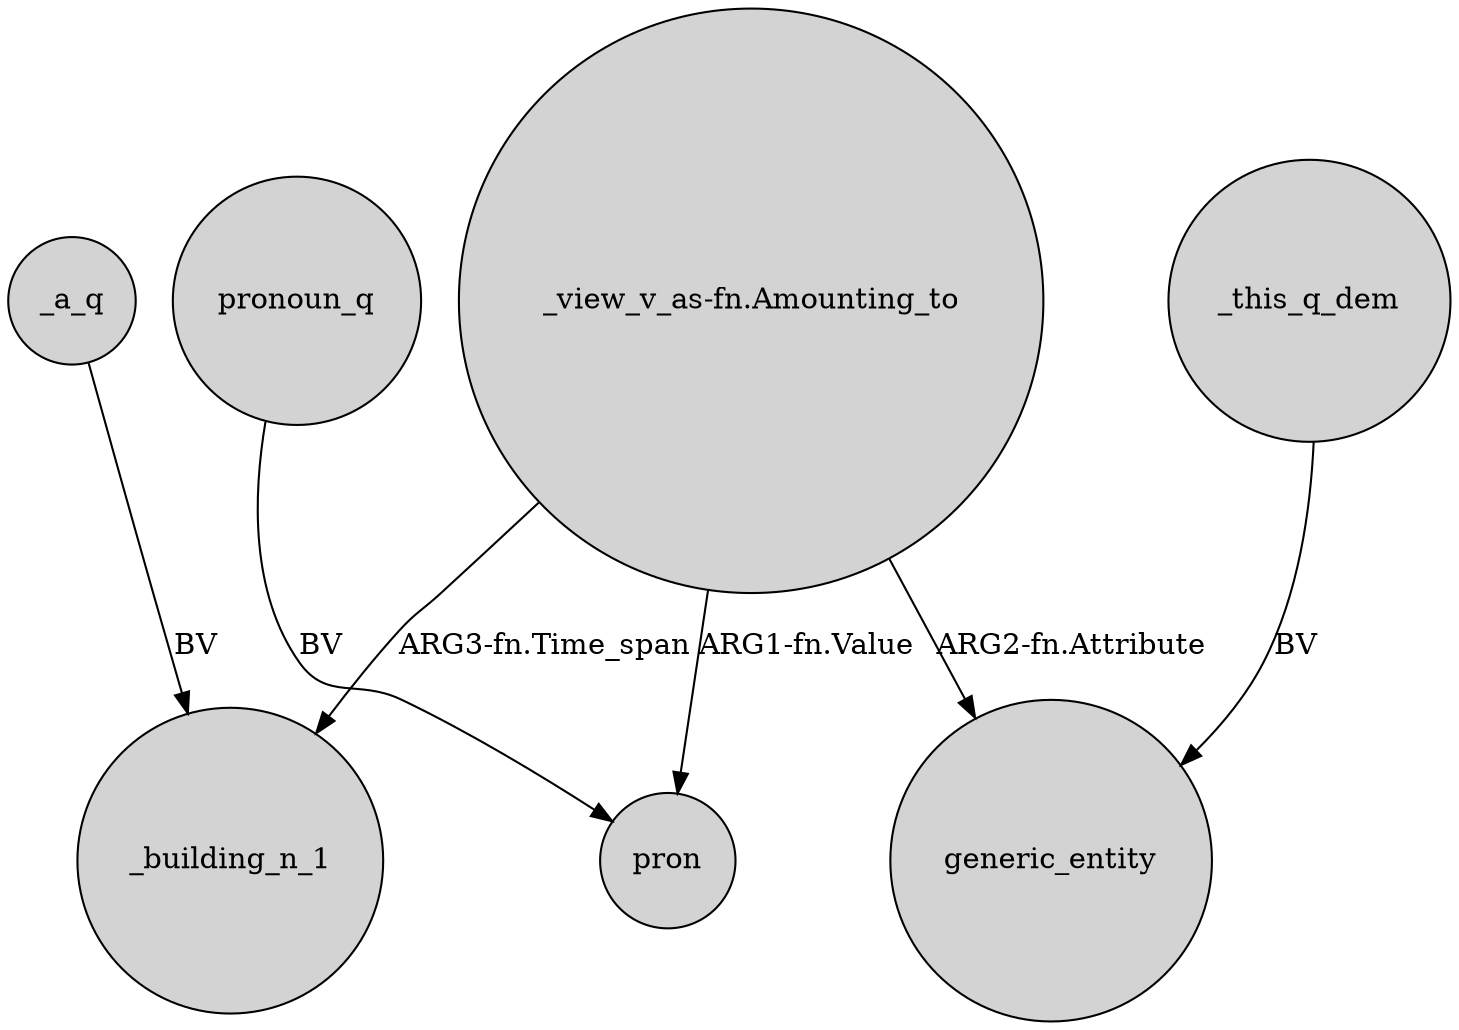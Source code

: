 digraph {
	node [shape=circle style=filled]
	_a_q -> _building_n_1 [label=BV]
	"_view_v_as-fn.Amounting_to" -> generic_entity [label="ARG2-fn.Attribute"]
	"_view_v_as-fn.Amounting_to" -> _building_n_1 [label="ARG3-fn.Time_span"]
	"_view_v_as-fn.Amounting_to" -> pron [label="ARG1-fn.Value"]
	pronoun_q -> pron [label=BV]
	_this_q_dem -> generic_entity [label=BV]
}
